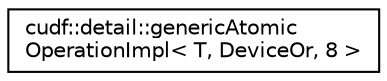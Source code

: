 digraph "Graphical Class Hierarchy"
{
  edge [fontname="Helvetica",fontsize="10",labelfontname="Helvetica",labelfontsize="10"];
  node [fontname="Helvetica",fontsize="10",shape=record];
  rankdir="LR";
  Node0 [label="cudf::detail::genericAtomic\lOperationImpl\< T, DeviceOr, 8 \>",height=0.2,width=0.4,color="black", fillcolor="white", style="filled",URL="$structcudf_1_1detail_1_1genericAtomicOperationImpl_3_01T_00_01DeviceOr_00_018_01_4.html"];
}
